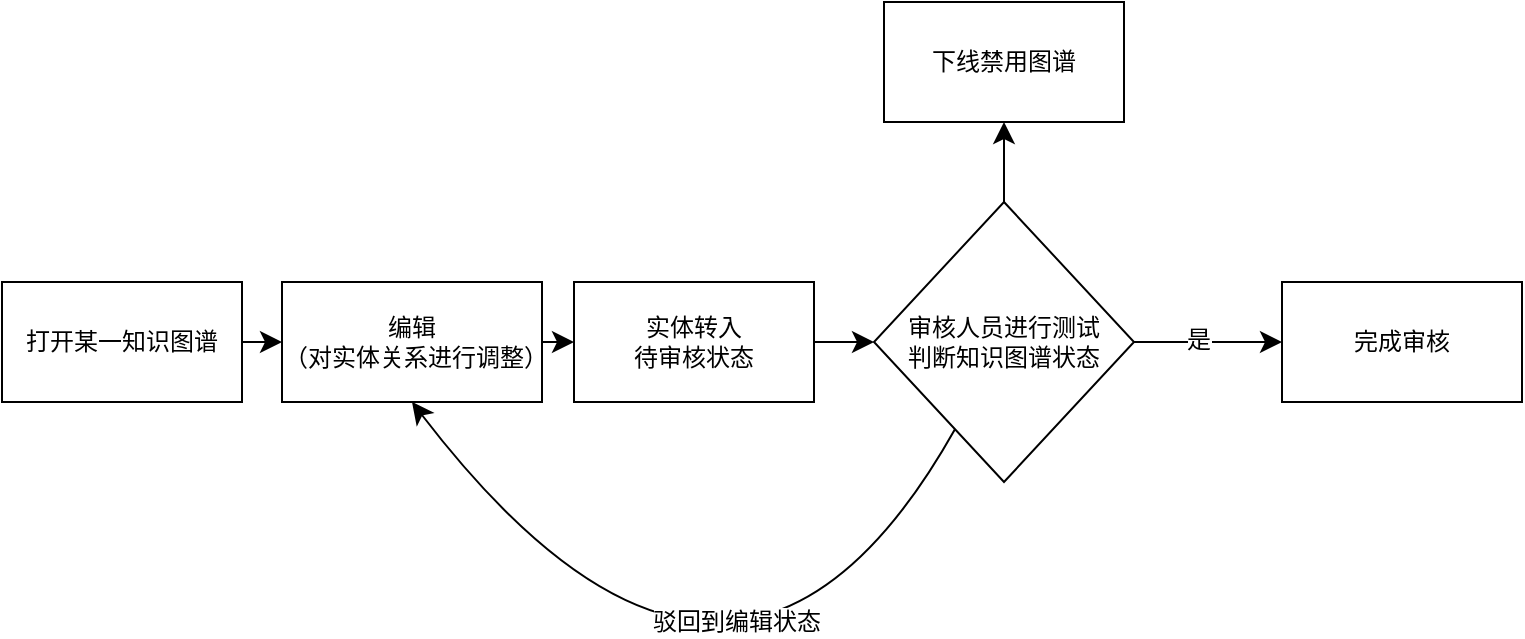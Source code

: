 <mxfile version="26.2.10" pages="2">
  <diagram name="Page-1" id="52a04d89-c75d-2922-d76d-85b35f80e030">
    <mxGraphModel dx="834" dy="437" grid="1" gridSize="10" guides="1" tooltips="1" connect="1" arrows="1" fold="1" page="1" pageScale="1" pageWidth="1100" pageHeight="850" background="none" math="0" shadow="0">
      <root>
        <mxCell id="0" />
        <mxCell id="1" parent="0" />
        <mxCell id="oatqSGxFqs4LWMvcX0Bn-17" style="edgeStyle=none;curved=1;rounded=0;orthogonalLoop=1;jettySize=auto;html=1;exitX=1;exitY=0.5;exitDx=0;exitDy=0;entryX=0;entryY=0.5;entryDx=0;entryDy=0;fontSize=12;startSize=8;endSize=8;" edge="1" parent="1" source="oatqSGxFqs4LWMvcX0Bn-6" target="oatqSGxFqs4LWMvcX0Bn-13">
          <mxGeometry relative="1" as="geometry" />
        </mxCell>
        <mxCell id="oatqSGxFqs4LWMvcX0Bn-24" value="是" style="edgeLabel;html=1;align=center;verticalAlign=middle;resizable=0;points=[];fontSize=12;" vertex="1" connectable="0" parent="oatqSGxFqs4LWMvcX0Bn-17">
          <mxGeometry x="-0.133" y="1" relative="1" as="geometry">
            <mxPoint as="offset" />
          </mxGeometry>
        </mxCell>
        <mxCell id="oatqSGxFqs4LWMvcX0Bn-30" style="edgeStyle=none;curved=1;rounded=0;orthogonalLoop=1;jettySize=auto;html=1;exitX=0.5;exitY=0;exitDx=0;exitDy=0;fontSize=12;startSize=8;endSize=8;" edge="1" parent="1" source="oatqSGxFqs4LWMvcX0Bn-6" target="oatqSGxFqs4LWMvcX0Bn-29">
          <mxGeometry relative="1" as="geometry" />
        </mxCell>
        <mxCell id="oatqSGxFqs4LWMvcX0Bn-32" style="edgeStyle=none;curved=1;rounded=0;orthogonalLoop=1;jettySize=auto;html=1;entryX=0.5;entryY=1;entryDx=0;entryDy=0;fontSize=12;startSize=8;endSize=8;" edge="1" parent="1" source="oatqSGxFqs4LWMvcX0Bn-6" target="oatqSGxFqs4LWMvcX0Bn-10">
          <mxGeometry relative="1" as="geometry">
            <Array as="points">
              <mxPoint x="660" y="510" />
            </Array>
          </mxGeometry>
        </mxCell>
        <mxCell id="oatqSGxFqs4LWMvcX0Bn-33" value="驳回到编辑状态" style="edgeLabel;html=1;align=center;verticalAlign=middle;resizable=0;points=[];fontSize=12;" vertex="1" connectable="0" parent="oatqSGxFqs4LWMvcX0Bn-32">
          <mxGeometry x="-0.438" y="-48" relative="1" as="geometry">
            <mxPoint as="offset" />
          </mxGeometry>
        </mxCell>
        <mxCell id="oatqSGxFqs4LWMvcX0Bn-6" value="审核人员进行测试&lt;br&gt;判断知识图谱状态" style="rhombus;whiteSpace=wrap;html=1;" vertex="1" parent="1">
          <mxGeometry x="730" y="200" width="130" height="140" as="geometry" />
        </mxCell>
        <mxCell id="oatqSGxFqs4LWMvcX0Bn-18" value="" style="edgeStyle=none;curved=1;rounded=0;orthogonalLoop=1;jettySize=auto;html=1;fontSize=12;startSize=8;endSize=8;" edge="1" parent="1" source="oatqSGxFqs4LWMvcX0Bn-8" target="oatqSGxFqs4LWMvcX0Bn-6">
          <mxGeometry relative="1" as="geometry" />
        </mxCell>
        <mxCell id="oatqSGxFqs4LWMvcX0Bn-8" value="实体转入&lt;div&gt;待审核状态&lt;/div&gt;" style="rounded=0;whiteSpace=wrap;html=1;" vertex="1" parent="1">
          <mxGeometry x="580" y="240" width="120" height="60" as="geometry" />
        </mxCell>
        <mxCell id="oatqSGxFqs4LWMvcX0Bn-21" value="" style="edgeStyle=none;curved=1;rounded=0;orthogonalLoop=1;jettySize=auto;html=1;fontSize=12;startSize=8;endSize=8;" edge="1" parent="1" source="oatqSGxFqs4LWMvcX0Bn-9" target="oatqSGxFqs4LWMvcX0Bn-10">
          <mxGeometry relative="1" as="geometry" />
        </mxCell>
        <mxCell id="oatqSGxFqs4LWMvcX0Bn-9" value="打开某一知识图谱" style="rounded=0;whiteSpace=wrap;html=1;" vertex="1" parent="1">
          <mxGeometry x="294" y="240" width="120" height="60" as="geometry" />
        </mxCell>
        <mxCell id="oatqSGxFqs4LWMvcX0Bn-19" style="edgeStyle=none;curved=1;rounded=0;orthogonalLoop=1;jettySize=auto;html=1;exitX=1;exitY=0.5;exitDx=0;exitDy=0;entryX=0;entryY=0.5;entryDx=0;entryDy=0;fontSize=12;startSize=8;endSize=8;" edge="1" parent="1" source="oatqSGxFqs4LWMvcX0Bn-10" target="oatqSGxFqs4LWMvcX0Bn-8">
          <mxGeometry relative="1" as="geometry" />
        </mxCell>
        <mxCell id="oatqSGxFqs4LWMvcX0Bn-10" value="编辑&lt;br&gt;（对实体关系进行调整）" style="rounded=0;whiteSpace=wrap;html=1;" vertex="1" parent="1">
          <mxGeometry x="434" y="240" width="130" height="60" as="geometry" />
        </mxCell>
        <mxCell id="oatqSGxFqs4LWMvcX0Bn-13" value="完成审核" style="rounded=0;whiteSpace=wrap;html=1;" vertex="1" parent="1">
          <mxGeometry x="934" y="240" width="120" height="60" as="geometry" />
        </mxCell>
        <mxCell id="oatqSGxFqs4LWMvcX0Bn-20" style="edgeStyle=none;curved=1;rounded=0;orthogonalLoop=1;jettySize=auto;html=1;exitX=0.75;exitY=0;exitDx=0;exitDy=0;fontSize=12;startSize=8;endSize=8;" edge="1" parent="1" source="oatqSGxFqs4LWMvcX0Bn-9" target="oatqSGxFqs4LWMvcX0Bn-9">
          <mxGeometry relative="1" as="geometry" />
        </mxCell>
        <mxCell id="oatqSGxFqs4LWMvcX0Bn-29" value="下线禁用图谱" style="rounded=0;whiteSpace=wrap;html=1;" vertex="1" parent="1">
          <mxGeometry x="735" y="100" width="120" height="60" as="geometry" />
        </mxCell>
      </root>
    </mxGraphModel>
  </diagram>
  <diagram id="2IseU6khgCry2CcMhcnU" name="第 2 页">
    <mxGraphModel grid="0" page="0" gridSize="10" guides="1" tooltips="1" connect="1" arrows="1" fold="1" pageScale="1" pageWidth="827" pageHeight="1169" math="0" shadow="0">
      <root>
        <mxCell id="0" />
        <mxCell id="1" parent="0" />
      </root>
    </mxGraphModel>
  </diagram>
</mxfile>
